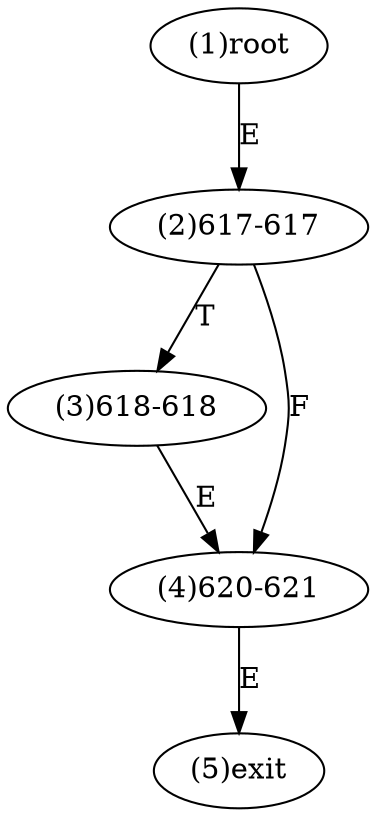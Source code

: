 digraph "" { 
1[ label="(1)root"];
2[ label="(2)617-617"];
3[ label="(3)618-618"];
4[ label="(4)620-621"];
5[ label="(5)exit"];
1->2[ label="E"];
2->4[ label="F"];
2->3[ label="T"];
3->4[ label="E"];
4->5[ label="E"];
}